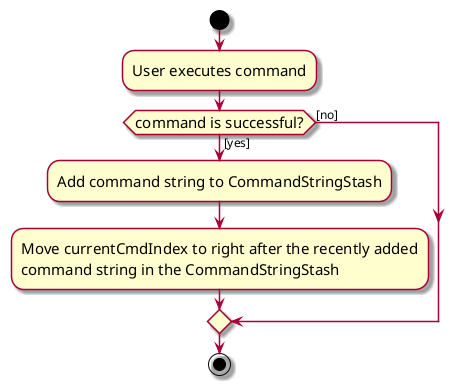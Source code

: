 @startuml
skin rose
skinparam ActivityFontSize 15
skinparam ArrowFontSize 12
start
:User executes command;

'Since the beta syntax does not support placing the condition outside the
'diamond we place it as the true branch instead.

if (command is successful?) then ([yes])
    :Add command string to CommandStringStash;
    :Move currentCmdIndex to right after the recently added
    command string in the CommandStringStash;
else ([no])
endif
stop
@enduml
